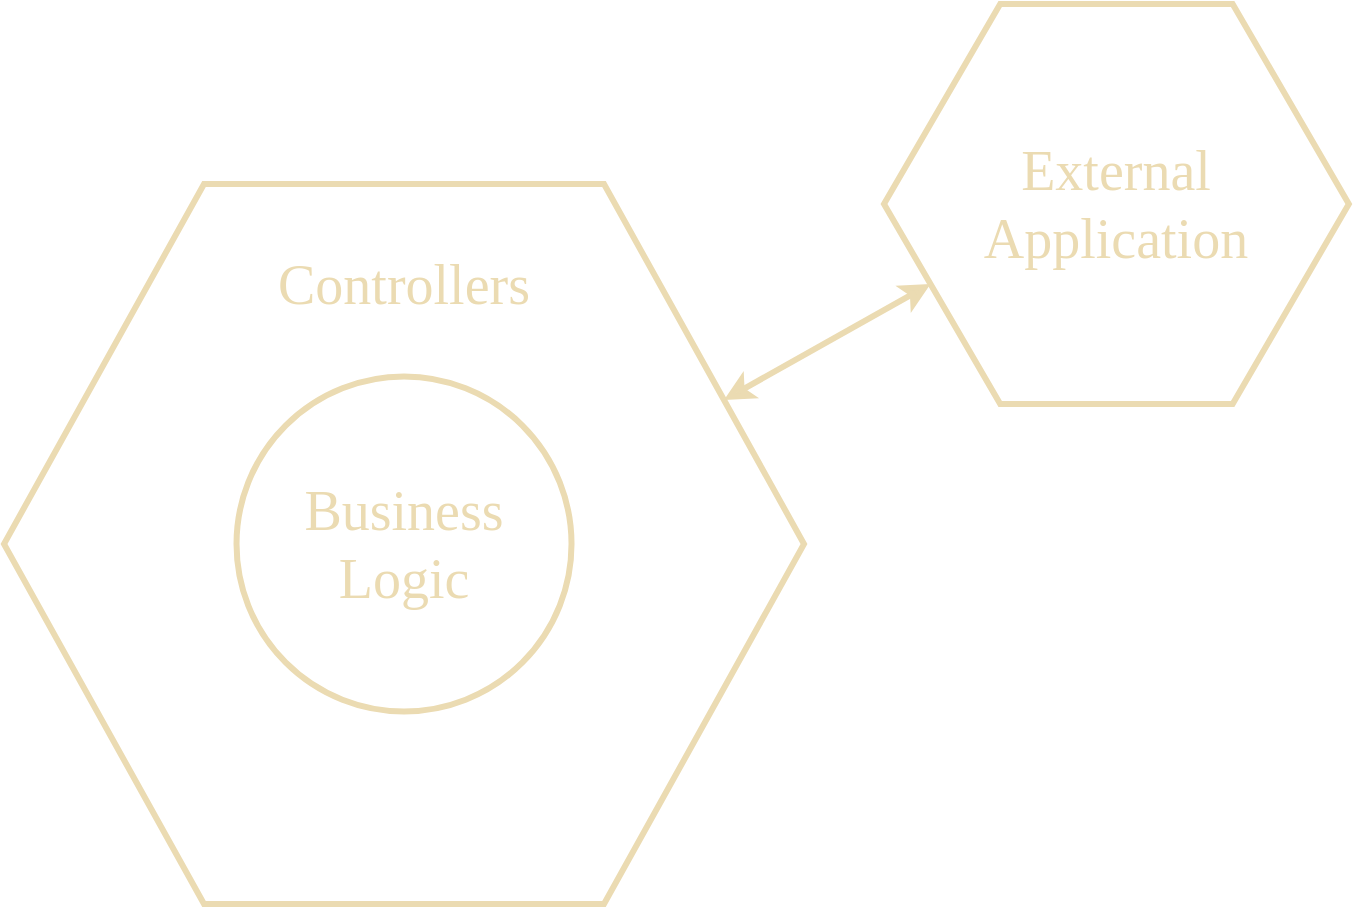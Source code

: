 <mxfile version="12.6.2" type="device"><diagram id="D4nyccrLU9VQg_IkDXhu" name="Page-1"><mxGraphModel dx="1422" dy="778" grid="1" gridSize="10" guides="1" tooltips="1" connect="1" arrows="1" fold="1" page="1" pageScale="1" pageWidth="825" pageHeight="500" math="0" shadow="0"><root><mxCell id="0"/><mxCell id="1" parent="0"/><mxCell id="DGPwxlWaBqvM94w3OSkN-1" value="" style="shape=hexagon;perimeter=hexagonPerimeter2;whiteSpace=wrap;html=1;fillColor=none;strokeColor=#EBDBB2;strokeWidth=3;" vertex="1" parent="1"><mxGeometry x="40" y="120" width="400" height="360" as="geometry"/></mxCell><mxCell id="DGPwxlWaBqvM94w3OSkN-2" value="" style="ellipse;whiteSpace=wrap;html=1;aspect=fixed;fillColor=none;strokeColor=#EBDBB2;strokeWidth=3;" vertex="1" parent="1"><mxGeometry x="156.26" y="216.25" width="167.5" height="167.5" as="geometry"/></mxCell><mxCell id="DGPwxlWaBqvM94w3OSkN-3" value="Business Logic" style="text;fontSize=28;align=center;verticalAlign=middle;html=1;fontColor=#EBDBB2;whiteSpace=wrap;fontFamily=Work Sans;FType=g;fillColor=none;strokeColor=none;strokeWidth=3;" vertex="1" parent="1"><mxGeometry x="178.13" y="265" width="123.75" height="70" as="geometry"/></mxCell><mxCell id="DGPwxlWaBqvM94w3OSkN-4" value="Controllers" style="text;fontSize=28;align=center;verticalAlign=middle;html=1;fontColor=#EBDBB2;whiteSpace=wrap;fontFamily=Work Sans;FType=g;fillColor=none;strokeColor=none;strokeWidth=3;" vertex="1" parent="1"><mxGeometry x="163.14" y="150" width="153.74" height="40" as="geometry"/></mxCell><mxCell id="DGPwxlWaBqvM94w3OSkN-6" value="" style="shape=hexagon;perimeter=hexagonPerimeter2;whiteSpace=wrap;html=1;fillColor=none;strokeColor=#EBDBB2;strokeWidth=3;" vertex="1" parent="1"><mxGeometry x="480" y="30" width="232.42" height="200" as="geometry"/></mxCell><mxCell id="DGPwxlWaBqvM94w3OSkN-9" value="External Application" style="text;fontSize=28;align=center;verticalAlign=middle;html=1;fontColor=#EBDBB2;whiteSpace=wrap;fontFamily=Work Sans;FType=g;fillColor=none;strokeColor=none;strokeWidth=3;" vertex="1" parent="1"><mxGeometry x="517.44" y="95" width="157.54" height="70" as="geometry"/></mxCell><mxCell id="DGPwxlWaBqvM94w3OSkN-14" value="" style="endArrow=classic;startArrow=classic;html=1;exitX=1;exitY=0.25;exitDx=0;exitDy=0;entryX=0;entryY=0.75;entryDx=0;entryDy=0;strokeColor=#EBDBB2;startFill=1;strokeWidth=3;" edge="1" parent="1" source="DGPwxlWaBqvM94w3OSkN-1" target="DGPwxlWaBqvM94w3OSkN-6"><mxGeometry width="50" height="50" relative="1" as="geometry"><mxPoint x="490.005" y="257.653" as="sourcePoint"/><mxPoint x="500" y="180" as="targetPoint"/></mxGeometry></mxCell></root></mxGraphModel></diagram></mxfile>